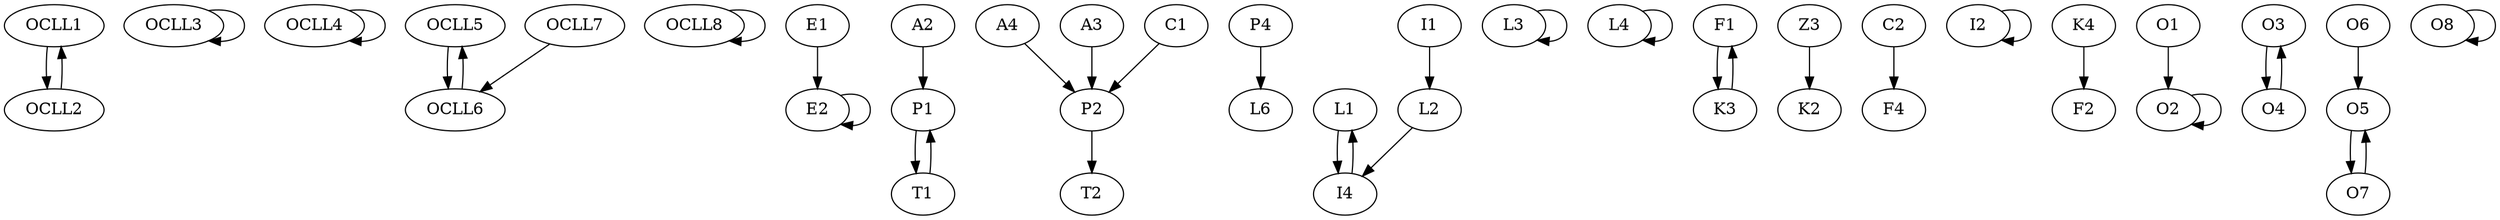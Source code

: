 digraph {

OCLL1	   -> OCLL2;
OCLL2	   -> OCLL1;
OCLL3	   -> OCLL3;
OCLL4	   -> OCLL4;
OCLL5	   -> OCLL6;
OCLL6	   -> OCLL5;
OCLL7	   -> OCLL6;
OCLL8 	   -> OCLL8;

E1	   -> E2;
E2	   -> E2;


P1	   -> T1;
P2	   -> T2;

P4	   -> L6;


L1	   -> I4;
L2	   -> I4;
L3	   -> L3;
L4	   -> L4;

F1	   -> K3;

A2	   -> P1;
A4	   -> P2;
A3	   -> P2;

Z3	   -> K2;

T1	   -> P1;

C1	   -> P2;
C2	   -> F4;

I1	   -> L2;
I2	   -> I2;
I4	   -> L1;

K3	   -> F1;
K4	   -> F2;

O1	   -> O2;
O2	   -> O2;
O3	   -> O4;
O4	   -> O3;
O5	   -> O7;
O6	   -> O5;
O7	   -> O5;
O8	   -> O8;

}
